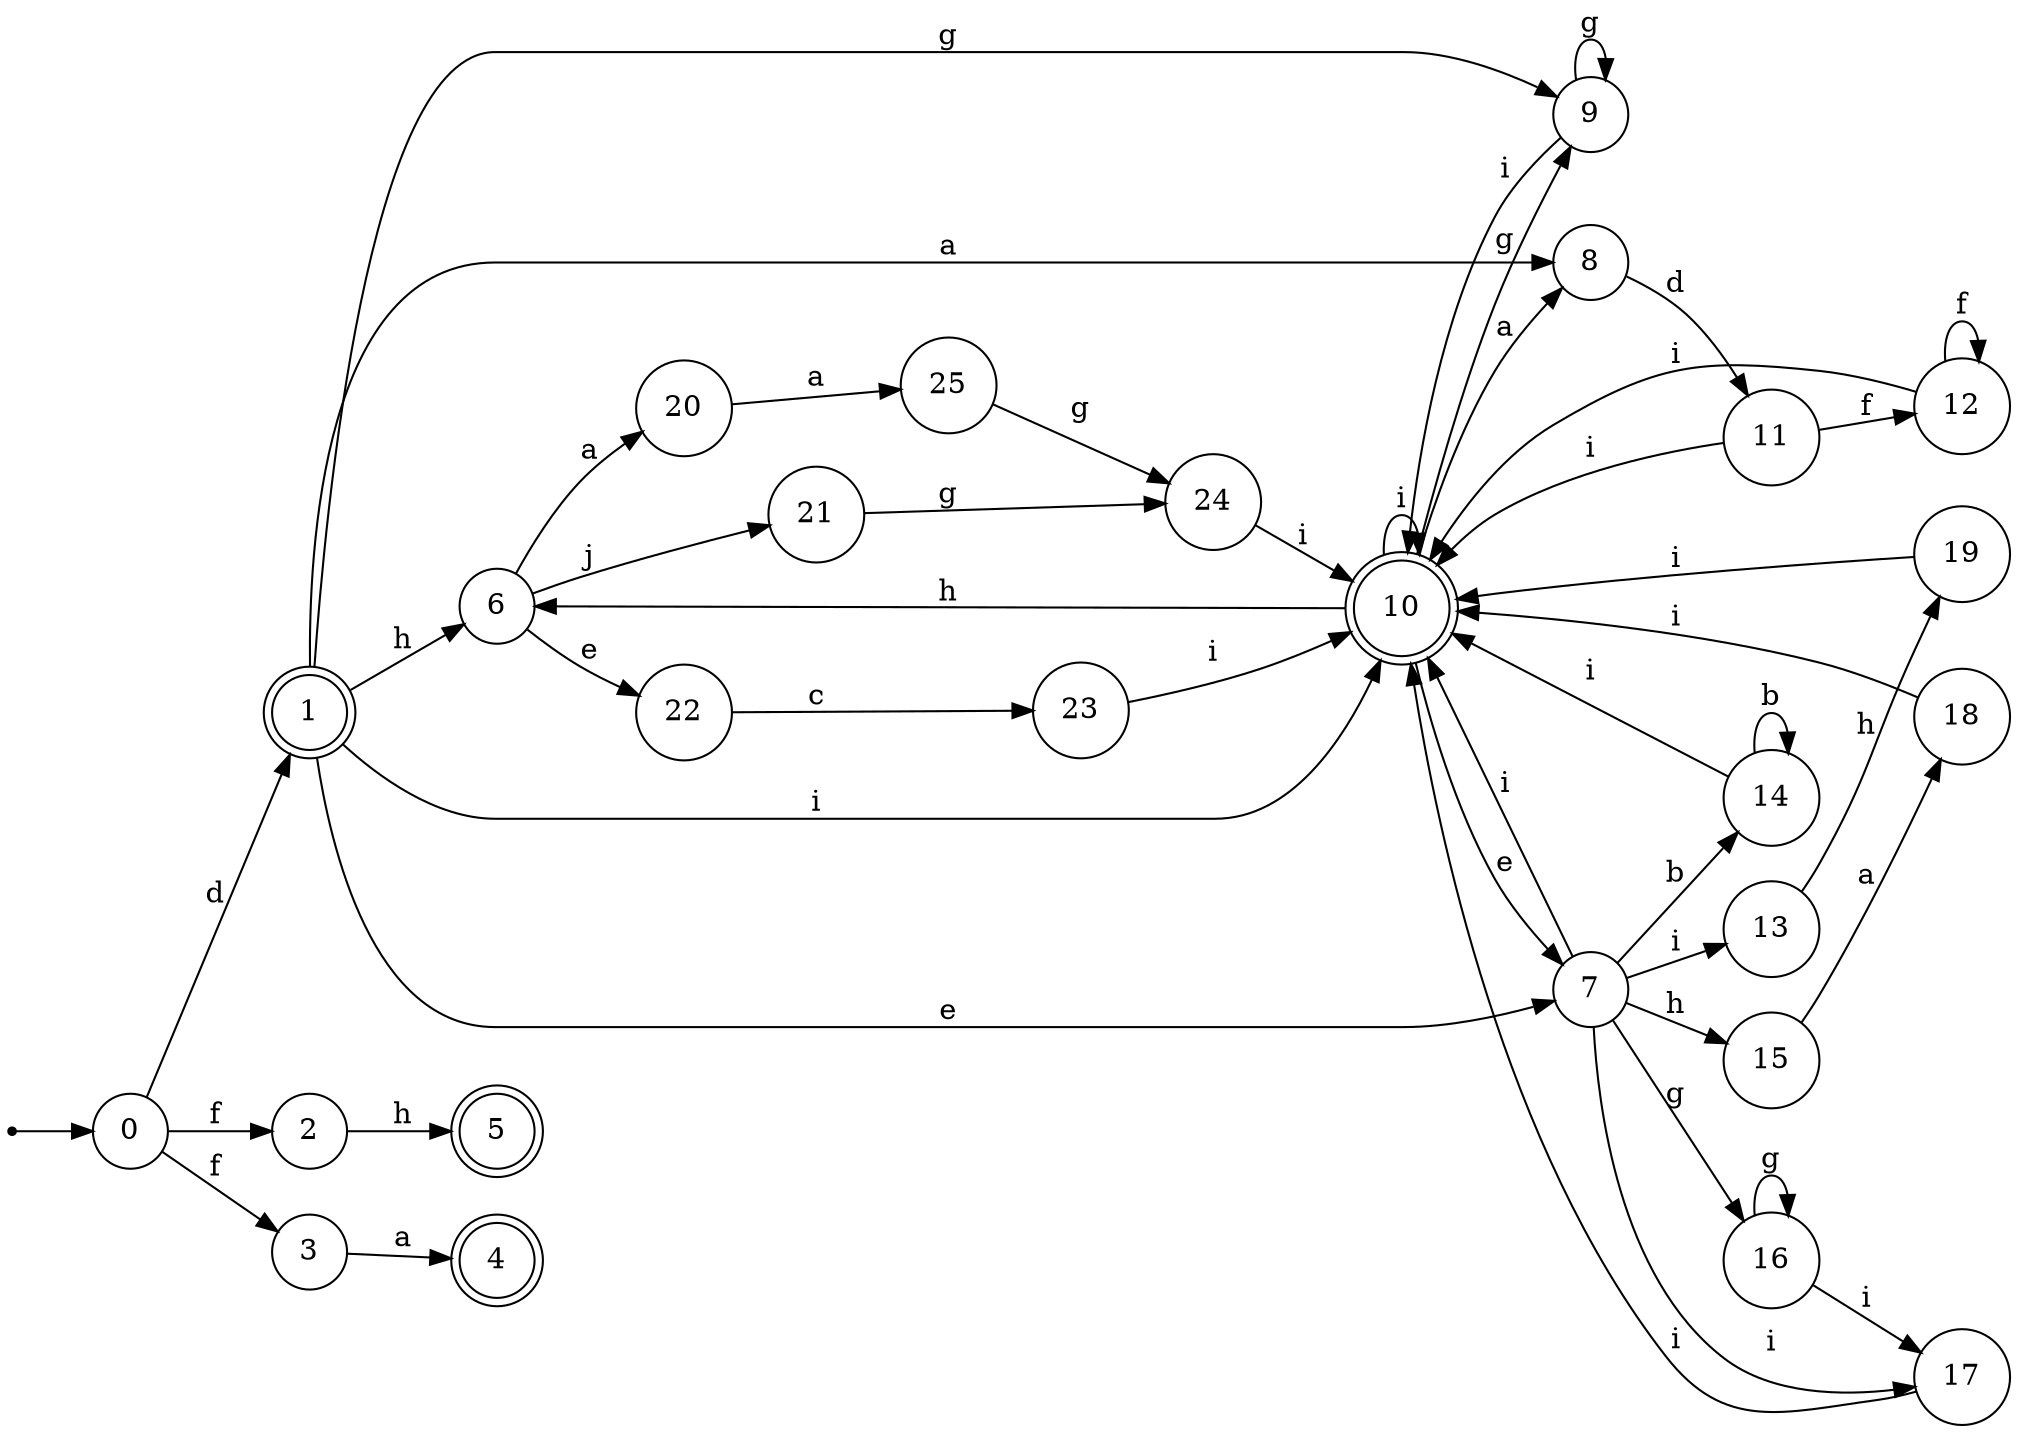 digraph finite_state_machine {
rankdir=LR;
size="20,20";
node [shape = point]; "dummy0"
node [shape = circle]; "0";
"dummy0" -> "0";
node [shape = doublecircle]; "1";node [shape = circle]; "2";
node [shape = circle]; "3";
node [shape = doublecircle]; "4";node [shape = doublecircle]; "5";node [shape = circle]; "6";
node [shape = circle]; "7";
node [shape = circle]; "8";
node [shape = circle]; "9";
node [shape = doublecircle]; "10";node [shape = circle]; "11";
node [shape = circle]; "12";
node [shape = circle]; "13";
node [shape = circle]; "14";
node [shape = circle]; "15";
node [shape = circle]; "16";
node [shape = circle]; "17";
node [shape = circle]; "18";
node [shape = circle]; "19";
node [shape = circle]; "20";
node [shape = circle]; "21";
node [shape = circle]; "22";
node [shape = circle]; "23";
node [shape = circle]; "24";
node [shape = circle]; "25";
"0" -> "1" [label = "d"];
 "0" -> "2" [label = "f"];
 "0" -> "3" [label = "f"];
 "3" -> "4" [label = "a"];
 "2" -> "5" [label = "h"];
 "1" -> "6" [label = "h"];
 "1" -> "7" [label = "e"];
 "1" -> "8" [label = "a"];
 "1" -> "9" [label = "g"];
 "1" -> "10" [label = "i"];
 "10" -> "10" [label = "i"];
 "10" -> "6" [label = "h"];
 "10" -> "7" [label = "e"];
 "10" -> "8" [label = "a"];
 "10" -> "9" [label = "g"];
 "9" -> "9" [label = "g"];
 "9" -> "10" [label = "i"];
 "8" -> "11" [label = "d"];
 "11" -> "12" [label = "f"];
 "11" -> "10" [label = "i"];
 "12" -> "12" [label = "f"];
 "12" -> "10" [label = "i"];
 "7" -> "17" [label = "i"];
 "7" -> "10" [label = "i"];
 "7" -> "13" [label = "i"];
 "7" -> "14" [label = "b"];
 "7" -> "15" [label = "h"];
 "7" -> "16" [label = "g"];
 "17" -> "10" [label = "i"];
 "16" -> "16" [label = "g"];
 "16" -> "17" [label = "i"];
 "15" -> "18" [label = "a"];
 "18" -> "10" [label = "i"];
 "14" -> "14" [label = "b"];
 "14" -> "10" [label = "i"];
 "13" -> "19" [label = "h"];
 "19" -> "10" [label = "i"];
 "6" -> "20" [label = "a"];
 "6" -> "21" [label = "j"];
 "6" -> "22" [label = "e"];
 "22" -> "23" [label = "c"];
 "23" -> "10" [label = "i"];
 "21" -> "24" [label = "g"];
 "24" -> "10" [label = "i"];
 "20" -> "25" [label = "a"];
 "25" -> "24" [label = "g"];
 }
